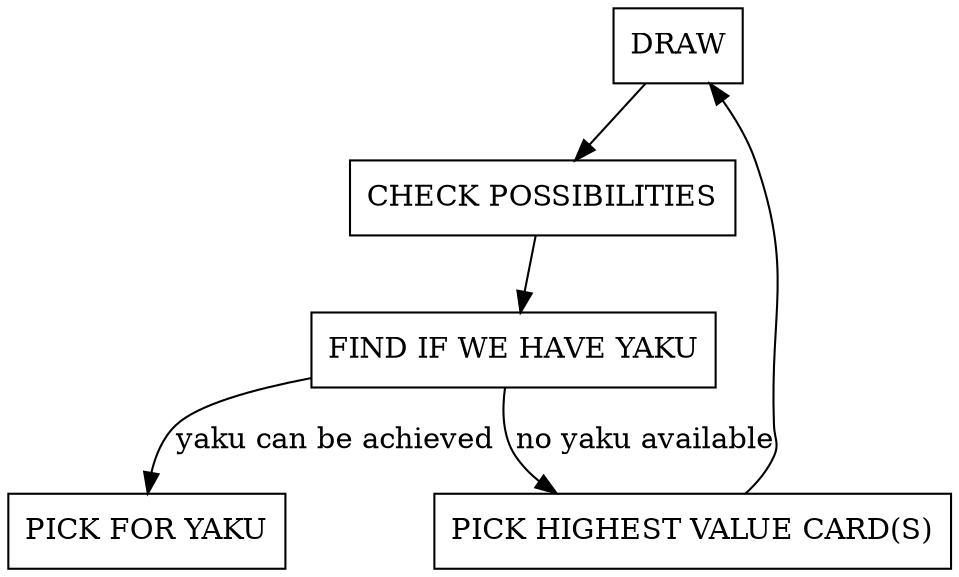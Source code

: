 digraph finite_state_machine {

    node [shape = box label = "DRAW" ]; S
		node [shape = box label = "CHECK POSSIBILITIES" ]; C
		node [shape = box label = "FIND IF WE HAVE YAKU" ]; Y
		node [shape = box label = "PICK HIGHEST VALUE CARD(S)" ]; P
		node [shape = box label = "PICK FOR YAKU" ]; W
		S -> C
		C -> Y
		Y -> W [label = "yaku can be achieved"]
		Y -> P [label = "no yaku available"]
		P -> S
}